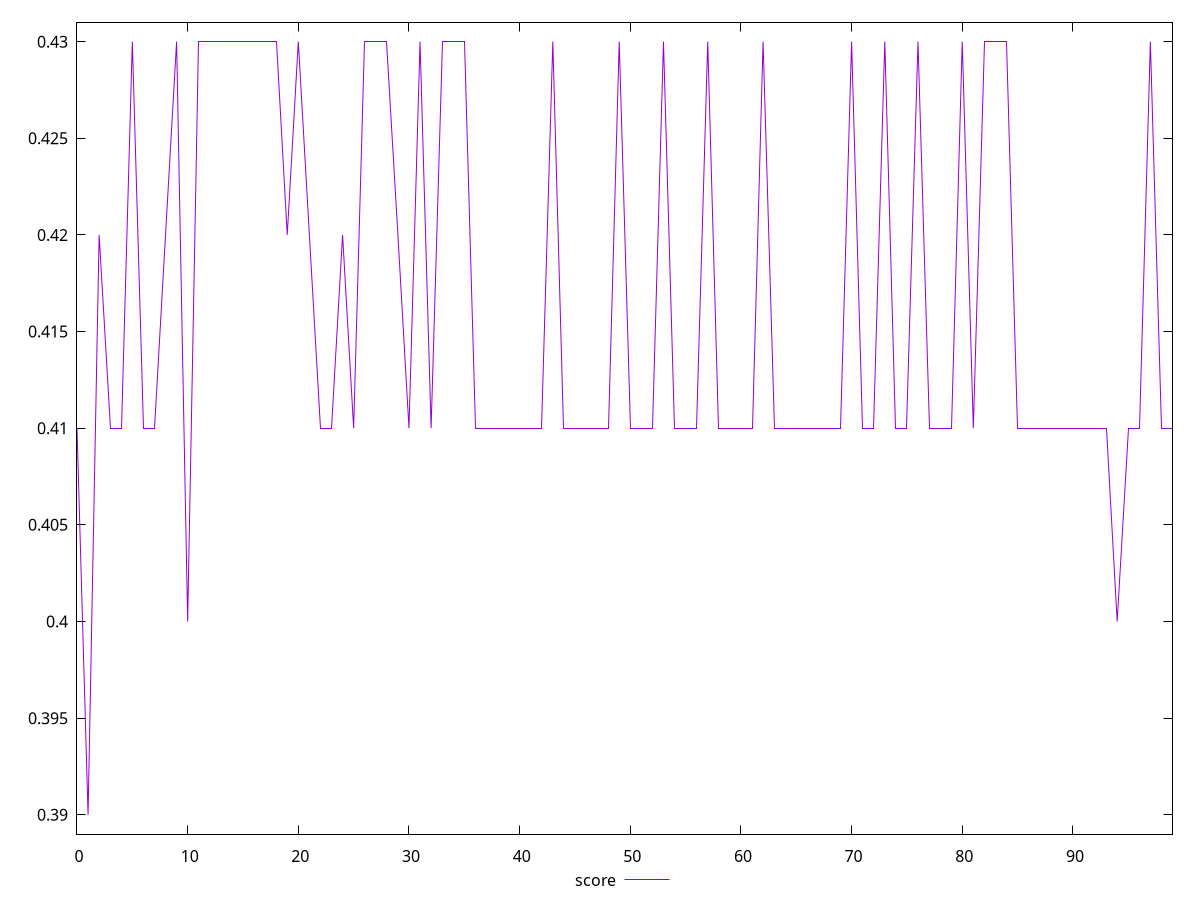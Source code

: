 reset

$score <<EOF
0 0.41
1 0.39
2 0.42
3 0.41
4 0.41
5 0.43
6 0.41
7 0.41
8 0.42
9 0.43
10 0.4
11 0.43
12 0.43
13 0.43
14 0.43
15 0.43
16 0.43
17 0.43
18 0.43
19 0.42
20 0.43
21 0.42
22 0.41
23 0.41
24 0.42
25 0.41
26 0.43
27 0.43
28 0.43
29 0.42
30 0.41
31 0.43
32 0.41
33 0.43
34 0.43
35 0.43
36 0.41
37 0.41
38 0.41
39 0.41
40 0.41
41 0.41
42 0.41
43 0.43
44 0.41
45 0.41
46 0.41
47 0.41
48 0.41
49 0.43
50 0.41
51 0.41
52 0.41
53 0.43
54 0.41
55 0.41
56 0.41
57 0.43
58 0.41
59 0.41
60 0.41
61 0.41
62 0.43
63 0.41
64 0.41
65 0.41
66 0.41
67 0.41
68 0.41
69 0.41
70 0.43
71 0.41
72 0.41
73 0.43
74 0.41
75 0.41
76 0.43
77 0.41
78 0.41
79 0.41
80 0.43
81 0.41
82 0.43
83 0.43
84 0.43
85 0.41
86 0.41
87 0.41
88 0.41
89 0.41
90 0.41
91 0.41
92 0.41
93 0.41
94 0.4
95 0.41
96 0.41
97 0.43
98 0.41
99 0.41
EOF

set key outside below
set xrange [0:99]
set yrange [0.389:0.431]
set trange [0.389:0.431]
set terminal svg size 640, 500 enhanced background rgb 'white'
set output "report_00026_2021-02-22T21:38:55.199Z/render-blocking-resources/samples/pages/score/values.svg"

plot $score title "score" with line

reset
